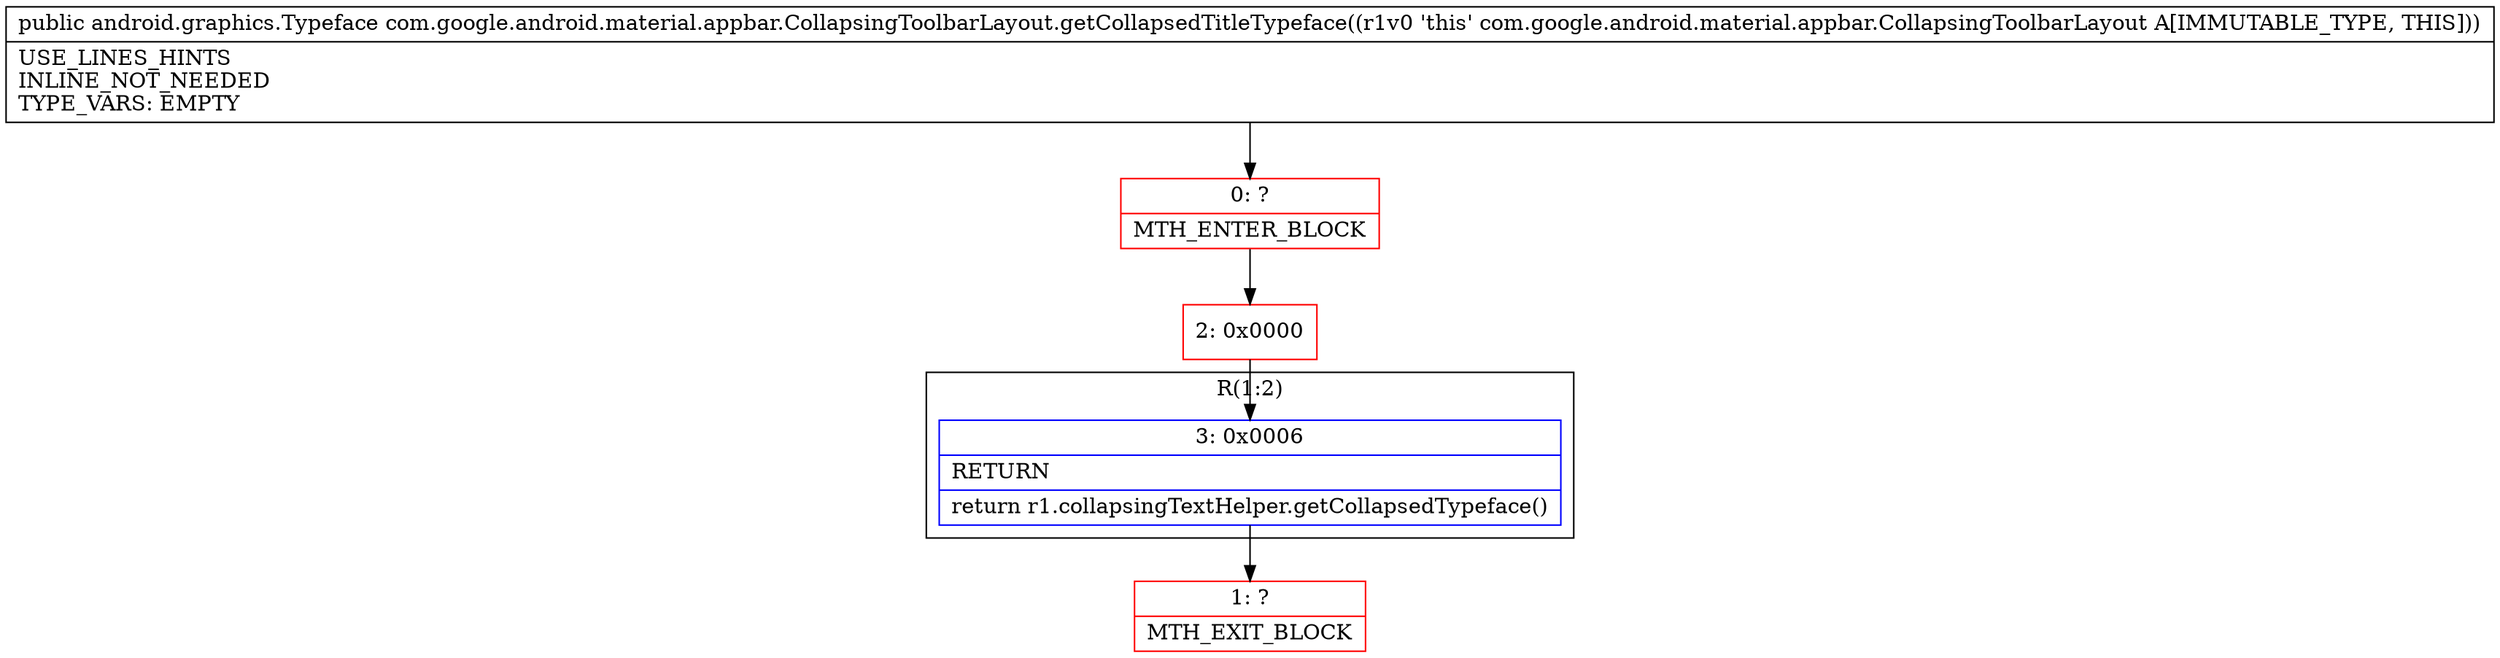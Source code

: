 digraph "CFG forcom.google.android.material.appbar.CollapsingToolbarLayout.getCollapsedTitleTypeface()Landroid\/graphics\/Typeface;" {
subgraph cluster_Region_1402558201 {
label = "R(1:2)";
node [shape=record,color=blue];
Node_3 [shape=record,label="{3\:\ 0x0006|RETURN\l|return r1.collapsingTextHelper.getCollapsedTypeface()\l}"];
}
Node_0 [shape=record,color=red,label="{0\:\ ?|MTH_ENTER_BLOCK\l}"];
Node_2 [shape=record,color=red,label="{2\:\ 0x0000}"];
Node_1 [shape=record,color=red,label="{1\:\ ?|MTH_EXIT_BLOCK\l}"];
MethodNode[shape=record,label="{public android.graphics.Typeface com.google.android.material.appbar.CollapsingToolbarLayout.getCollapsedTitleTypeface((r1v0 'this' com.google.android.material.appbar.CollapsingToolbarLayout A[IMMUTABLE_TYPE, THIS]))  | USE_LINES_HINTS\lINLINE_NOT_NEEDED\lTYPE_VARS: EMPTY\l}"];
MethodNode -> Node_0;Node_3 -> Node_1;
Node_0 -> Node_2;
Node_2 -> Node_3;
}

